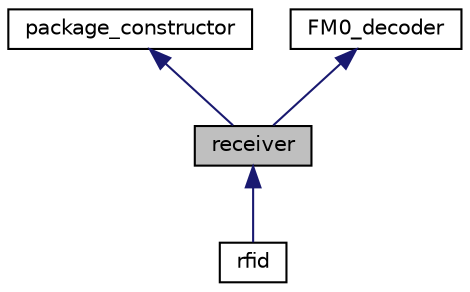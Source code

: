 digraph "receiver"
{
 // LATEX_PDF_SIZE
  edge [fontname="Helvetica",fontsize="10",labelfontname="Helvetica",labelfontsize="10"];
  node [fontname="Helvetica",fontsize="10",shape=record];
  Node1 [label="receiver",height=0.2,width=0.4,color="black", fillcolor="grey75", style="filled", fontcolor="black",tooltip="This component receives the encoded data from the TAG (DUT), decoding and sending them back to the NI..."];
  Node2 -> Node1 [dir="back",color="midnightblue",fontsize="10",style="solid",fontname="Helvetica"];
  Node2 [label="package_constructor",height=0.2,width=0.4,color="black", fillcolor="white", style="filled",URL="$classpackage__constructor.html",tooltip="This component stores the bits received from the decoder and groups them into 26 data bits + 6 mask b..."];
  Node3 -> Node1 [dir="back",color="midnightblue",fontsize="10",style="solid",fontname="Helvetica"];
  Node3 [label="FM0_decoder",height=0.2,width=0.4,color="black", fillcolor="white", style="filled",URL="$class_f_m0__decoder.html",tooltip="This component decodes the packets received from the TAG that have been encoded with FM0 encoding."];
  Node1 -> Node4 [dir="back",color="midnightblue",fontsize="10",style="solid",fontname="Helvetica"];
  Node4 [label="rfid",height=0.2,width=0.4,color="black", fillcolor="white", style="filled",URL="$classrfid.html",tooltip="Project top level, instantiates the sender, receiver and Avalon Interface."];
}
